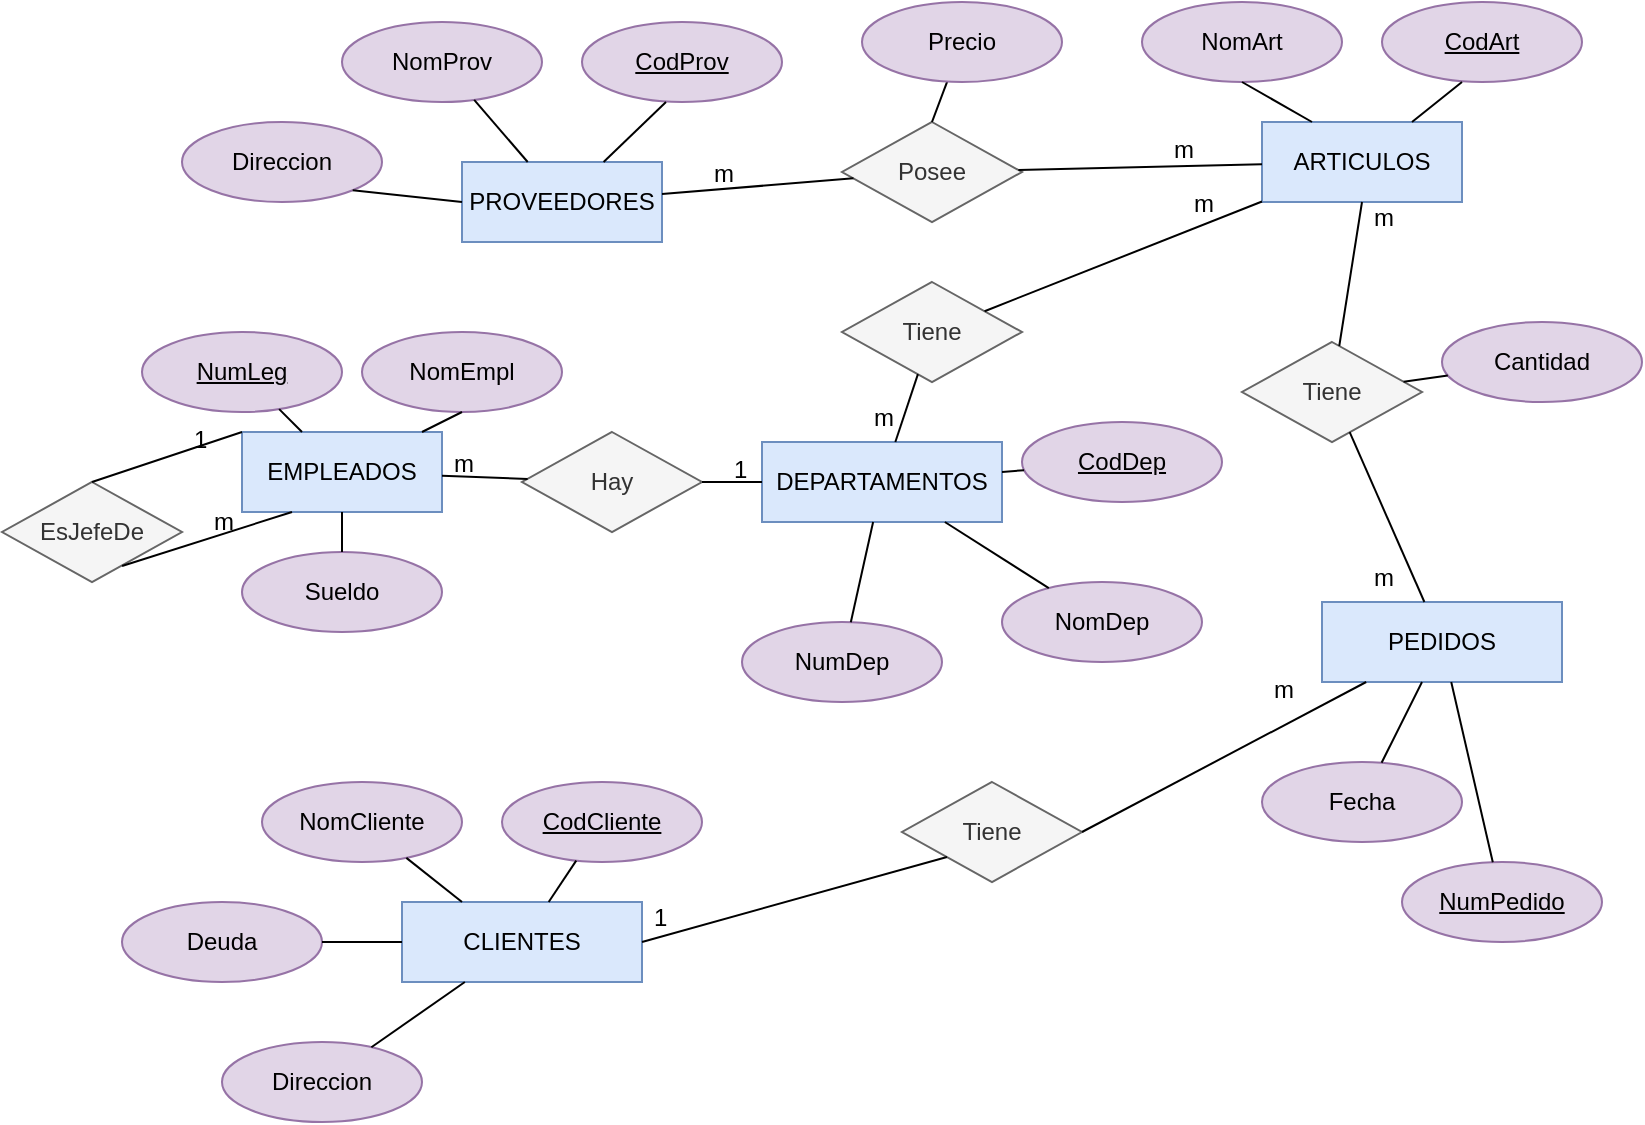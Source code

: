 <mxfile version="13.1.2"><diagram id="mUZzu4C7xNqByjT3PF4W" name="Page-1"><mxGraphModel dx="868" dy="1570" grid="1" gridSize="10" guides="1" tooltips="1" connect="1" arrows="1" fold="1" page="1" pageScale="1" pageWidth="827" pageHeight="1169" math="0" shadow="0"><root><mxCell id="0"/><mxCell id="1" parent="0"/><mxCell id="hlmOqbHjaYJmxhxDravu-1" value="PROVEEDORES" style="whiteSpace=wrap;html=1;align=center;fillColor=#dae8fc;strokeColor=#6c8ebf;" vertex="1" parent="1"><mxGeometry x="240" y="-1030" width="100" height="40" as="geometry"/></mxCell><mxCell id="hlmOqbHjaYJmxhxDravu-2" value="NomProv" style="ellipse;whiteSpace=wrap;html=1;align=center;fillColor=#e1d5e7;strokeColor=#9673a6;" vertex="1" parent="1"><mxGeometry x="180" y="-1100" width="100" height="40" as="geometry"/></mxCell><mxCell id="hlmOqbHjaYJmxhxDravu-3" value="&lt;u&gt;CodProv&lt;/u&gt;" style="ellipse;whiteSpace=wrap;html=1;align=center;fillColor=#e1d5e7;strokeColor=#9673a6;" vertex="1" parent="1"><mxGeometry x="300" y="-1100" width="100" height="40" as="geometry"/></mxCell><mxCell id="hlmOqbHjaYJmxhxDravu-5" value="Direccion" style="ellipse;whiteSpace=wrap;html=1;align=center;fillColor=#e1d5e7;strokeColor=#9673a6;" vertex="1" parent="1"><mxGeometry x="100" y="-1050" width="100" height="40" as="geometry"/></mxCell><mxCell id="hlmOqbHjaYJmxhxDravu-6" value="ARTICULOS" style="whiteSpace=wrap;html=1;align=center;fillColor=#dae8fc;strokeColor=#6c8ebf;" vertex="1" parent="1"><mxGeometry x="640" y="-1050" width="100" height="40" as="geometry"/></mxCell><mxCell id="hlmOqbHjaYJmxhxDravu-7" value="" style="endArrow=none;html=1;rounded=0;entryX=0.42;entryY=1;entryDx=0;entryDy=0;entryPerimeter=0;" edge="1" parent="1" source="hlmOqbHjaYJmxhxDravu-1" target="hlmOqbHjaYJmxhxDravu-3"><mxGeometry relative="1" as="geometry"><mxPoint x="350" y="-910" as="sourcePoint"/><mxPoint x="510" y="-910" as="targetPoint"/></mxGeometry></mxCell><mxCell id="hlmOqbHjaYJmxhxDravu-8" value="" style="endArrow=none;html=1;rounded=0;" edge="1" parent="1" source="hlmOqbHjaYJmxhxDravu-2" target="hlmOqbHjaYJmxhxDravu-1"><mxGeometry relative="1" as="geometry"><mxPoint x="350" y="-910" as="sourcePoint"/><mxPoint x="510" y="-910" as="targetPoint"/></mxGeometry></mxCell><mxCell id="hlmOqbHjaYJmxhxDravu-9" value="" style="endArrow=none;html=1;rounded=0;exitX=1;exitY=1;exitDx=0;exitDy=0;entryX=0;entryY=0.5;entryDx=0;entryDy=0;" edge="1" parent="1" source="hlmOqbHjaYJmxhxDravu-5" target="hlmOqbHjaYJmxhxDravu-1"><mxGeometry relative="1" as="geometry"><mxPoint x="350" y="-910" as="sourcePoint"/><mxPoint x="510" y="-910" as="targetPoint"/></mxGeometry></mxCell><mxCell id="hlmOqbHjaYJmxhxDravu-10" value="&lt;u&gt;CodArt&lt;/u&gt;" style="ellipse;whiteSpace=wrap;html=1;align=center;fillColor=#e1d5e7;strokeColor=#9673a6;" vertex="1" parent="1"><mxGeometry x="700" y="-1110" width="100" height="40" as="geometry"/></mxCell><mxCell id="hlmOqbHjaYJmxhxDravu-11" value="NomArt" style="ellipse;whiteSpace=wrap;html=1;align=center;fillColor=#e1d5e7;strokeColor=#9673a6;" vertex="1" parent="1"><mxGeometry x="580" y="-1110" width="100" height="40" as="geometry"/></mxCell><mxCell id="hlmOqbHjaYJmxhxDravu-12" value="" style="endArrow=none;html=1;rounded=0;exitX=0.25;exitY=0;exitDx=0;exitDy=0;entryX=0.5;entryY=1;entryDx=0;entryDy=0;" edge="1" parent="1" source="hlmOqbHjaYJmxhxDravu-6" target="hlmOqbHjaYJmxhxDravu-11"><mxGeometry relative="1" as="geometry"><mxPoint x="329" y="-1022" as="sourcePoint"/><mxPoint x="352" y="-1050" as="targetPoint"/></mxGeometry></mxCell><mxCell id="hlmOqbHjaYJmxhxDravu-13" value="" style="endArrow=none;html=1;rounded=0;exitX=0.75;exitY=0;exitDx=0;exitDy=0;" edge="1" parent="1" source="hlmOqbHjaYJmxhxDravu-6"><mxGeometry relative="1" as="geometry"><mxPoint x="339" y="-1012" as="sourcePoint"/><mxPoint x="740" y="-1070" as="targetPoint"/></mxGeometry></mxCell><mxCell id="hlmOqbHjaYJmxhxDravu-14" value="DEPARTAMENTOS" style="whiteSpace=wrap;html=1;align=center;fillColor=#dae8fc;strokeColor=#6c8ebf;" vertex="1" parent="1"><mxGeometry x="390" y="-890" width="120" height="40" as="geometry"/></mxCell><mxCell id="hlmOqbHjaYJmxhxDravu-15" value="NomDep" style="ellipse;whiteSpace=wrap;html=1;align=center;fillColor=#e1d5e7;strokeColor=#9673a6;" vertex="1" parent="1"><mxGeometry x="510" y="-820" width="100" height="40" as="geometry"/></mxCell><mxCell id="hlmOqbHjaYJmxhxDravu-16" value="&lt;u&gt;CodDep&lt;/u&gt;" style="ellipse;whiteSpace=wrap;html=1;align=center;fillColor=#e1d5e7;strokeColor=#9673a6;" vertex="1" parent="1"><mxGeometry x="520" y="-900" width="100" height="40" as="geometry"/></mxCell><mxCell id="hlmOqbHjaYJmxhxDravu-17" value="NumDep" style="ellipse;whiteSpace=wrap;html=1;align=center;fillColor=#e1d5e7;strokeColor=#9673a6;" vertex="1" parent="1"><mxGeometry x="380" y="-800" width="100" height="40" as="geometry"/></mxCell><mxCell id="hlmOqbHjaYJmxhxDravu-18" value="EMPLEADOS" style="whiteSpace=wrap;html=1;align=center;fillColor=#dae8fc;strokeColor=#6c8ebf;" vertex="1" parent="1"><mxGeometry x="130" y="-895" width="100" height="40" as="geometry"/></mxCell><mxCell id="hlmOqbHjaYJmxhxDravu-20" value="&lt;u&gt;NumLeg&lt;/u&gt;" style="ellipse;whiteSpace=wrap;html=1;align=center;fillColor=#e1d5e7;strokeColor=#9673a6;" vertex="1" parent="1"><mxGeometry x="80" y="-945" width="100" height="40" as="geometry"/></mxCell><mxCell id="hlmOqbHjaYJmxhxDravu-21" value="NomEmpl" style="ellipse;whiteSpace=wrap;html=1;align=center;fillColor=#e1d5e7;strokeColor=#9673a6;" vertex="1" parent="1"><mxGeometry x="190" y="-945" width="100" height="40" as="geometry"/></mxCell><mxCell id="hlmOqbHjaYJmxhxDravu-22" value="Sueldo" style="ellipse;whiteSpace=wrap;html=1;align=center;fillColor=#e1d5e7;strokeColor=#9673a6;" vertex="1" parent="1"><mxGeometry x="130" y="-835" width="100" height="40" as="geometry"/></mxCell><mxCell id="hlmOqbHjaYJmxhxDravu-23" value="" style="endArrow=none;html=1;rounded=0;" edge="1" parent="1" source="hlmOqbHjaYJmxhxDravu-14" target="hlmOqbHjaYJmxhxDravu-16"><mxGeometry relative="1" as="geometry"><mxPoint x="480" y="-860" as="sourcePoint"/><mxPoint x="640" y="-860" as="targetPoint"/></mxGeometry></mxCell><mxCell id="hlmOqbHjaYJmxhxDravu-24" value="" style="endArrow=none;html=1;rounded=0;" edge="1" parent="1" source="hlmOqbHjaYJmxhxDravu-15" target="hlmOqbHjaYJmxhxDravu-14"><mxGeometry relative="1" as="geometry"><mxPoint x="570" y="-940" as="sourcePoint"/><mxPoint x="460" y="-860" as="targetPoint"/></mxGeometry></mxCell><mxCell id="hlmOqbHjaYJmxhxDravu-25" value="" style="endArrow=none;html=1;rounded=0;" edge="1" parent="1" source="hlmOqbHjaYJmxhxDravu-17" target="hlmOqbHjaYJmxhxDravu-14"><mxGeometry relative="1" as="geometry"><mxPoint x="570" y="-940" as="sourcePoint"/><mxPoint x="730" y="-940" as="targetPoint"/></mxGeometry></mxCell><mxCell id="hlmOqbHjaYJmxhxDravu-26" value="" style="endArrow=none;html=1;rounded=0;" edge="1" parent="1" source="hlmOqbHjaYJmxhxDravu-18" target="hlmOqbHjaYJmxhxDravu-20"><mxGeometry relative="1" as="geometry"><mxPoint x="-100" y="-935" as="sourcePoint"/><mxPoint x="60" y="-935" as="targetPoint"/></mxGeometry></mxCell><mxCell id="hlmOqbHjaYJmxhxDravu-27" value="" style="endArrow=none;html=1;rounded=0;exitX=0.5;exitY=1;exitDx=0;exitDy=0;" edge="1" parent="1" source="hlmOqbHjaYJmxhxDravu-21" target="hlmOqbHjaYJmxhxDravu-18"><mxGeometry relative="1" as="geometry"><mxPoint x="-100" y="-935" as="sourcePoint"/><mxPoint x="60" y="-935" as="targetPoint"/></mxGeometry></mxCell><mxCell id="hlmOqbHjaYJmxhxDravu-28" value="" style="endArrow=none;html=1;rounded=0;" edge="1" parent="1" source="hlmOqbHjaYJmxhxDravu-18" target="hlmOqbHjaYJmxhxDravu-22"><mxGeometry relative="1" as="geometry"><mxPoint x="-100" y="-935" as="sourcePoint"/><mxPoint x="60" y="-935" as="targetPoint"/></mxGeometry></mxCell><mxCell id="hlmOqbHjaYJmxhxDravu-29" value="CLIENTES" style="whiteSpace=wrap;html=1;align=center;fillColor=#dae8fc;strokeColor=#6c8ebf;" vertex="1" parent="1"><mxGeometry x="210" y="-660" width="120" height="40" as="geometry"/></mxCell><mxCell id="hlmOqbHjaYJmxhxDravu-30" value="NomCliente" style="ellipse;whiteSpace=wrap;html=1;align=center;fillColor=#e1d5e7;strokeColor=#9673a6;" vertex="1" parent="1"><mxGeometry x="140" y="-720" width="100" height="40" as="geometry"/></mxCell><mxCell id="hlmOqbHjaYJmxhxDravu-31" value="&lt;u&gt;CodCliente&lt;/u&gt;" style="ellipse;whiteSpace=wrap;html=1;align=center;fillColor=#e1d5e7;strokeColor=#9673a6;" vertex="1" parent="1"><mxGeometry x="260" y="-720" width="100" height="40" as="geometry"/></mxCell><mxCell id="hlmOqbHjaYJmxhxDravu-32" value="Deuda" style="ellipse;whiteSpace=wrap;html=1;align=center;fillColor=#e1d5e7;strokeColor=#9673a6;" vertex="1" parent="1"><mxGeometry x="70" y="-660" width="100" height="40" as="geometry"/></mxCell><mxCell id="hlmOqbHjaYJmxhxDravu-33" value="" style="endArrow=none;html=1;rounded=0;" edge="1" parent="1" source="hlmOqbHjaYJmxhxDravu-29" target="hlmOqbHjaYJmxhxDravu-31"><mxGeometry relative="1" as="geometry"><mxPoint x="260" y="-660" as="sourcePoint"/><mxPoint x="420" y="-660" as="targetPoint"/></mxGeometry></mxCell><mxCell id="hlmOqbHjaYJmxhxDravu-34" value="" style="endArrow=none;html=1;rounded=0;entryX=0.25;entryY=0;entryDx=0;entryDy=0;" edge="1" parent="1" source="hlmOqbHjaYJmxhxDravu-30" target="hlmOqbHjaYJmxhxDravu-29"><mxGeometry relative="1" as="geometry"><mxPoint x="350" y="-740" as="sourcePoint"/><mxPoint x="510" y="-740" as="targetPoint"/></mxGeometry></mxCell><mxCell id="hlmOqbHjaYJmxhxDravu-35" value="" style="endArrow=none;html=1;rounded=0;" edge="1" parent="1" source="hlmOqbHjaYJmxhxDravu-32" target="hlmOqbHjaYJmxhxDravu-29"><mxGeometry relative="1" as="geometry"><mxPoint x="350" y="-740" as="sourcePoint"/><mxPoint x="510" y="-740" as="targetPoint"/></mxGeometry></mxCell><mxCell id="hlmOqbHjaYJmxhxDravu-36" value="Direccion" style="ellipse;whiteSpace=wrap;html=1;align=center;fillColor=#e1d5e7;strokeColor=#9673a6;" vertex="1" parent="1"><mxGeometry x="120" y="-590" width="100" height="40" as="geometry"/></mxCell><mxCell id="hlmOqbHjaYJmxhxDravu-37" value="" style="endArrow=none;html=1;rounded=0;" edge="1" parent="1" source="hlmOqbHjaYJmxhxDravu-36" target="hlmOqbHjaYJmxhxDravu-29"><mxGeometry relative="1" as="geometry"><mxPoint x="330" y="-720" as="sourcePoint"/><mxPoint x="490" y="-720" as="targetPoint"/></mxGeometry></mxCell><mxCell id="hlmOqbHjaYJmxhxDravu-39" value="PEDIDOS" style="whiteSpace=wrap;html=1;align=center;fillColor=#dae8fc;strokeColor=#6c8ebf;" vertex="1" parent="1"><mxGeometry x="670" y="-810" width="120" height="40" as="geometry"/></mxCell><mxCell id="hlmOqbHjaYJmxhxDravu-41" value="&lt;u&gt;NumPedido&lt;/u&gt;" style="ellipse;whiteSpace=wrap;html=1;align=center;fillColor=#e1d5e7;strokeColor=#9673a6;" vertex="1" parent="1"><mxGeometry x="710" y="-680" width="100" height="40" as="geometry"/></mxCell><mxCell id="hlmOqbHjaYJmxhxDravu-43" value="" style="endArrow=none;html=1;rounded=0;" edge="1" parent="1" source="hlmOqbHjaYJmxhxDravu-39" target="hlmOqbHjaYJmxhxDravu-41"><mxGeometry relative="1" as="geometry"><mxPoint x="720" y="-660" as="sourcePoint"/><mxPoint x="880" y="-660" as="targetPoint"/></mxGeometry></mxCell><mxCell id="hlmOqbHjaYJmxhxDravu-46" value="Fecha" style="ellipse;whiteSpace=wrap;html=1;align=center;fillColor=#e1d5e7;strokeColor=#9673a6;" vertex="1" parent="1"><mxGeometry x="640" y="-730" width="100" height="40" as="geometry"/></mxCell><mxCell id="hlmOqbHjaYJmxhxDravu-47" value="" style="endArrow=none;html=1;rounded=0;" edge="1" parent="1" source="hlmOqbHjaYJmxhxDravu-46" target="hlmOqbHjaYJmxhxDravu-39"><mxGeometry relative="1" as="geometry"><mxPoint x="790" y="-720" as="sourcePoint"/><mxPoint x="950" y="-720" as="targetPoint"/></mxGeometry></mxCell><mxCell id="hlmOqbHjaYJmxhxDravu-48" value="Posee" style="shape=rhombus;perimeter=rhombusPerimeter;whiteSpace=wrap;html=1;align=center;fillColor=#f5f5f5;strokeColor=#666666;fontColor=#333333;" vertex="1" parent="1"><mxGeometry x="430" y="-1050" width="90" height="50" as="geometry"/></mxCell><mxCell id="hlmOqbHjaYJmxhxDravu-49" value="" style="endArrow=none;html=1;rounded=0;" edge="1" parent="1" source="hlmOqbHjaYJmxhxDravu-1" target="hlmOqbHjaYJmxhxDravu-48"><mxGeometry relative="1" as="geometry"><mxPoint x="330" y="-950" as="sourcePoint"/><mxPoint x="490" y="-950" as="targetPoint"/></mxGeometry></mxCell><mxCell id="hlmOqbHjaYJmxhxDravu-50" value="" style="endArrow=none;html=1;rounded=0;" edge="1" parent="1" source="hlmOqbHjaYJmxhxDravu-48" target="hlmOqbHjaYJmxhxDravu-6"><mxGeometry relative="1" as="geometry"><mxPoint x="330" y="-950" as="sourcePoint"/><mxPoint x="490" y="-950" as="targetPoint"/></mxGeometry></mxCell><mxCell id="hlmOqbHjaYJmxhxDravu-51" value="m" style="text;strokeColor=none;fillColor=none;spacingLeft=4;spacingRight=4;overflow=hidden;rotatable=0;points=[[0,0.5],[1,0.5]];portConstraint=eastwest;fontSize=12;" vertex="1" parent="1"><mxGeometry x="360" y="-1038" width="40" height="26" as="geometry"/></mxCell><mxCell id="hlmOqbHjaYJmxhxDravu-53" value="m" style="text;strokeColor=none;fillColor=none;spacingLeft=4;spacingRight=4;overflow=hidden;rotatable=0;points=[[0,0.5],[1,0.5]];portConstraint=eastwest;fontSize=12;" vertex="1" parent="1"><mxGeometry x="590" y="-1050" width="40" height="26" as="geometry"/></mxCell><mxCell id="hlmOqbHjaYJmxhxDravu-54" value="" style="endArrow=none;html=1;rounded=0;entryX=0.5;entryY=0;entryDx=0;entryDy=0;" edge="1" parent="1" source="hlmOqbHjaYJmxhxDravu-55" target="hlmOqbHjaYJmxhxDravu-48"><mxGeometry relative="1" as="geometry"><mxPoint x="475" y="-1070" as="sourcePoint"/><mxPoint x="490" y="-1070" as="targetPoint"/></mxGeometry></mxCell><mxCell id="hlmOqbHjaYJmxhxDravu-55" value="Precio" style="ellipse;whiteSpace=wrap;html=1;align=center;fillColor=#e1d5e7;strokeColor=#9673a6;" vertex="1" parent="1"><mxGeometry x="440" y="-1110" width="100" height="40" as="geometry"/></mxCell><mxCell id="hlmOqbHjaYJmxhxDravu-57" value="Tiene" style="shape=rhombus;perimeter=rhombusPerimeter;whiteSpace=wrap;html=1;align=center;fillColor=#f5f5f5;strokeColor=#666666;fontColor=#333333;" vertex="1" parent="1"><mxGeometry x="430" y="-970" width="90" height="50" as="geometry"/></mxCell><mxCell id="hlmOqbHjaYJmxhxDravu-58" value="" style="endArrow=none;html=1;rounded=0;" edge="1" parent="1" source="hlmOqbHjaYJmxhxDravu-57" target="hlmOqbHjaYJmxhxDravu-6"><mxGeometry relative="1" as="geometry"><mxPoint x="350" y="-940" as="sourcePoint"/><mxPoint x="510" y="-940" as="targetPoint"/></mxGeometry></mxCell><mxCell id="hlmOqbHjaYJmxhxDravu-59" value="" style="endArrow=none;html=1;rounded=0;" edge="1" parent="1" source="hlmOqbHjaYJmxhxDravu-14" target="hlmOqbHjaYJmxhxDravu-57"><mxGeometry relative="1" as="geometry"><mxPoint x="150" y="-930" as="sourcePoint"/><mxPoint x="310" y="-930" as="targetPoint"/></mxGeometry></mxCell><mxCell id="hlmOqbHjaYJmxhxDravu-60" value="m" style="text;strokeColor=none;fillColor=none;spacingLeft=4;spacingRight=4;overflow=hidden;rotatable=0;points=[[0,0.5],[1,0.5]];portConstraint=eastwest;fontSize=12;" vertex="1" parent="1"><mxGeometry x="600" y="-1023" width="40" height="26" as="geometry"/></mxCell><mxCell id="hlmOqbHjaYJmxhxDravu-61" value="m" style="text;strokeColor=none;fillColor=none;spacingLeft=4;spacingRight=4;overflow=hidden;rotatable=0;points=[[0,0.5],[1,0.5]];portConstraint=eastwest;fontSize=12;" vertex="1" parent="1"><mxGeometry x="440" y="-916" width="40" height="26" as="geometry"/></mxCell><mxCell id="hlmOqbHjaYJmxhxDravu-62" value="Hay" style="shape=rhombus;perimeter=rhombusPerimeter;whiteSpace=wrap;html=1;align=center;fillColor=#f5f5f5;strokeColor=#666666;fontColor=#333333;" vertex="1" parent="1"><mxGeometry x="270" y="-895" width="90" height="50" as="geometry"/></mxCell><mxCell id="hlmOqbHjaYJmxhxDravu-63" value="" style="endArrow=none;html=1;rounded=0;" edge="1" parent="1" source="hlmOqbHjaYJmxhxDravu-18" target="hlmOqbHjaYJmxhxDravu-62"><mxGeometry relative="1" as="geometry"><mxPoint x="220" y="-880" as="sourcePoint"/><mxPoint x="290" y="-840" as="targetPoint"/></mxGeometry></mxCell><mxCell id="hlmOqbHjaYJmxhxDravu-65" value="" style="endArrow=none;html=1;rounded=0;" edge="1" parent="1" source="hlmOqbHjaYJmxhxDravu-62" target="hlmOqbHjaYJmxhxDravu-14"><mxGeometry relative="1" as="geometry"><mxPoint x="150" y="-880" as="sourcePoint"/><mxPoint x="310" y="-880" as="targetPoint"/></mxGeometry></mxCell><mxCell id="hlmOqbHjaYJmxhxDravu-66" value="m" style="text;strokeColor=none;fillColor=none;spacingLeft=4;spacingRight=4;overflow=hidden;rotatable=0;points=[[0,0.5],[1,0.5]];portConstraint=eastwest;fontSize=12;" vertex="1" parent="1"><mxGeometry x="230" y="-893" width="40" height="26" as="geometry"/></mxCell><mxCell id="hlmOqbHjaYJmxhxDravu-67" value="1" style="text;strokeColor=none;fillColor=none;spacingLeft=4;spacingRight=4;overflow=hidden;rotatable=0;points=[[0,0.5],[1,0.5]];portConstraint=eastwest;fontSize=12;" vertex="1" parent="1"><mxGeometry x="370" y="-890" width="40" height="26" as="geometry"/></mxCell><mxCell id="hlmOqbHjaYJmxhxDravu-68" value="EsJefeDe" style="shape=rhombus;perimeter=rhombusPerimeter;whiteSpace=wrap;html=1;align=center;fillColor=#f5f5f5;strokeColor=#666666;fontColor=#333333;" vertex="1" parent="1"><mxGeometry x="10" y="-870" width="90" height="50" as="geometry"/></mxCell><mxCell id="hlmOqbHjaYJmxhxDravu-71" value="Tiene" style="shape=rhombus;perimeter=rhombusPerimeter;whiteSpace=wrap;html=1;align=center;fillColor=#f5f5f5;strokeColor=#666666;fontColor=#333333;" vertex="1" parent="1"><mxGeometry x="630" y="-940" width="90" height="50" as="geometry"/></mxCell><mxCell id="hlmOqbHjaYJmxhxDravu-72" value="Cantidad" style="ellipse;whiteSpace=wrap;html=1;align=center;fillColor=#e1d5e7;strokeColor=#9673a6;" vertex="1" parent="1"><mxGeometry x="730" y="-950" width="100" height="40" as="geometry"/></mxCell><mxCell id="hlmOqbHjaYJmxhxDravu-73" value="" style="endArrow=none;html=1;rounded=0;" edge="1" parent="1" source="hlmOqbHjaYJmxhxDravu-71" target="hlmOqbHjaYJmxhxDravu-72"><mxGeometry relative="1" as="geometry"><mxPoint x="400" y="-890" as="sourcePoint"/><mxPoint x="560" y="-890" as="targetPoint"/></mxGeometry></mxCell><mxCell id="hlmOqbHjaYJmxhxDravu-74" value="" style="endArrow=none;html=1;rounded=0;entryX=0.5;entryY=1;entryDx=0;entryDy=0;" edge="1" parent="1" source="hlmOqbHjaYJmxhxDravu-71" target="hlmOqbHjaYJmxhxDravu-6"><mxGeometry relative="1" as="geometry"><mxPoint x="400" y="-890" as="sourcePoint"/><mxPoint x="560" y="-890" as="targetPoint"/></mxGeometry></mxCell><mxCell id="hlmOqbHjaYJmxhxDravu-75" value="" style="endArrow=none;html=1;rounded=0;" edge="1" parent="1" source="hlmOqbHjaYJmxhxDravu-71" target="hlmOqbHjaYJmxhxDravu-39"><mxGeometry relative="1" as="geometry"><mxPoint x="400" y="-890" as="sourcePoint"/><mxPoint x="560" y="-890" as="targetPoint"/></mxGeometry></mxCell><mxCell id="hlmOqbHjaYJmxhxDravu-77" value="m" style="text;strokeColor=none;fillColor=none;spacingLeft=4;spacingRight=4;overflow=hidden;rotatable=0;points=[[0,0.5],[1,0.5]];portConstraint=eastwest;fontSize=12;" vertex="1" parent="1"><mxGeometry x="690" y="-1016" width="40" height="26" as="geometry"/></mxCell><mxCell id="hlmOqbHjaYJmxhxDravu-78" value="m" style="text;strokeColor=none;fillColor=none;spacingLeft=4;spacingRight=4;overflow=hidden;rotatable=0;points=[[0,0.5],[1,0.5]];portConstraint=eastwest;fontSize=12;" vertex="1" parent="1"><mxGeometry x="690" y="-836" width="40" height="26" as="geometry"/></mxCell><mxCell id="hlmOqbHjaYJmxhxDravu-79" value="Tiene" style="shape=rhombus;perimeter=rhombusPerimeter;whiteSpace=wrap;html=1;align=center;fillColor=#f5f5f5;strokeColor=#666666;fontColor=#333333;" vertex="1" parent="1"><mxGeometry x="460" y="-720" width="90" height="50" as="geometry"/></mxCell><mxCell id="hlmOqbHjaYJmxhxDravu-80" value="" style="endArrow=none;html=1;rounded=0;exitX=1;exitY=0.5;exitDx=0;exitDy=0;" edge="1" parent="1" source="hlmOqbHjaYJmxhxDravu-79" target="hlmOqbHjaYJmxhxDravu-39"><mxGeometry relative="1" as="geometry"><mxPoint x="400" y="-650" as="sourcePoint"/><mxPoint x="560" y="-650" as="targetPoint"/></mxGeometry></mxCell><mxCell id="hlmOqbHjaYJmxhxDravu-81" value="" style="endArrow=none;html=1;rounded=0;exitX=1;exitY=0.5;exitDx=0;exitDy=0;entryX=0;entryY=1;entryDx=0;entryDy=0;" edge="1" parent="1" source="hlmOqbHjaYJmxhxDravu-29" target="hlmOqbHjaYJmxhxDravu-79"><mxGeometry relative="1" as="geometry"><mxPoint x="400" y="-650" as="sourcePoint"/><mxPoint x="560" y="-650" as="targetPoint"/></mxGeometry></mxCell><mxCell id="hlmOqbHjaYJmxhxDravu-82" value="m" style="text;strokeColor=none;fillColor=none;spacingLeft=4;spacingRight=4;overflow=hidden;rotatable=0;points=[[0,0.5],[1,0.5]];portConstraint=eastwest;fontSize=12;" vertex="1" parent="1"><mxGeometry x="640" y="-780" width="40" height="26" as="geometry"/></mxCell><mxCell id="hlmOqbHjaYJmxhxDravu-84" value="1" style="text;strokeColor=none;fillColor=none;spacingLeft=4;spacingRight=4;overflow=hidden;rotatable=0;points=[[0,0.5],[1,0.5]];portConstraint=eastwest;fontSize=12;" vertex="1" parent="1"><mxGeometry x="330" y="-666" width="40" height="26" as="geometry"/></mxCell><mxCell id="hlmOqbHjaYJmxhxDravu-85" value="" style="endArrow=none;html=1;rounded=0;exitX=0.667;exitY=0.84;exitDx=0;exitDy=0;exitPerimeter=0;entryX=0.25;entryY=1;entryDx=0;entryDy=0;" edge="1" parent="1" source="hlmOqbHjaYJmxhxDravu-68" target="hlmOqbHjaYJmxhxDravu-18"><mxGeometry relative="1" as="geometry"><mxPoint x="120" y="-800" as="sourcePoint"/><mxPoint x="280" y="-800" as="targetPoint"/></mxGeometry></mxCell><mxCell id="hlmOqbHjaYJmxhxDravu-86" value="" style="endArrow=none;html=1;rounded=0;exitX=0.5;exitY=0;exitDx=0;exitDy=0;entryX=0;entryY=0;entryDx=0;entryDy=0;" edge="1" parent="1" source="hlmOqbHjaYJmxhxDravu-68" target="hlmOqbHjaYJmxhxDravu-18"><mxGeometry relative="1" as="geometry"><mxPoint x="120" y="-800" as="sourcePoint"/><mxPoint x="280" y="-800" as="targetPoint"/></mxGeometry></mxCell><mxCell id="hlmOqbHjaYJmxhxDravu-87" value="1" style="text;strokeColor=none;fillColor=none;spacingLeft=4;spacingRight=4;overflow=hidden;rotatable=0;points=[[0,0.5],[1,0.5]];portConstraint=eastwest;fontSize=12;" vertex="1" parent="1"><mxGeometry x="100" y="-905" width="40" height="26" as="geometry"/></mxCell><mxCell id="hlmOqbHjaYJmxhxDravu-88" value="m" style="text;strokeColor=none;fillColor=none;spacingLeft=4;spacingRight=4;overflow=hidden;rotatable=0;points=[[0,0.5],[1,0.5]];portConstraint=eastwest;fontSize=12;" vertex="1" parent="1"><mxGeometry x="110" y="-864" width="40" height="26" as="geometry"/></mxCell></root></mxGraphModel></diagram></mxfile>